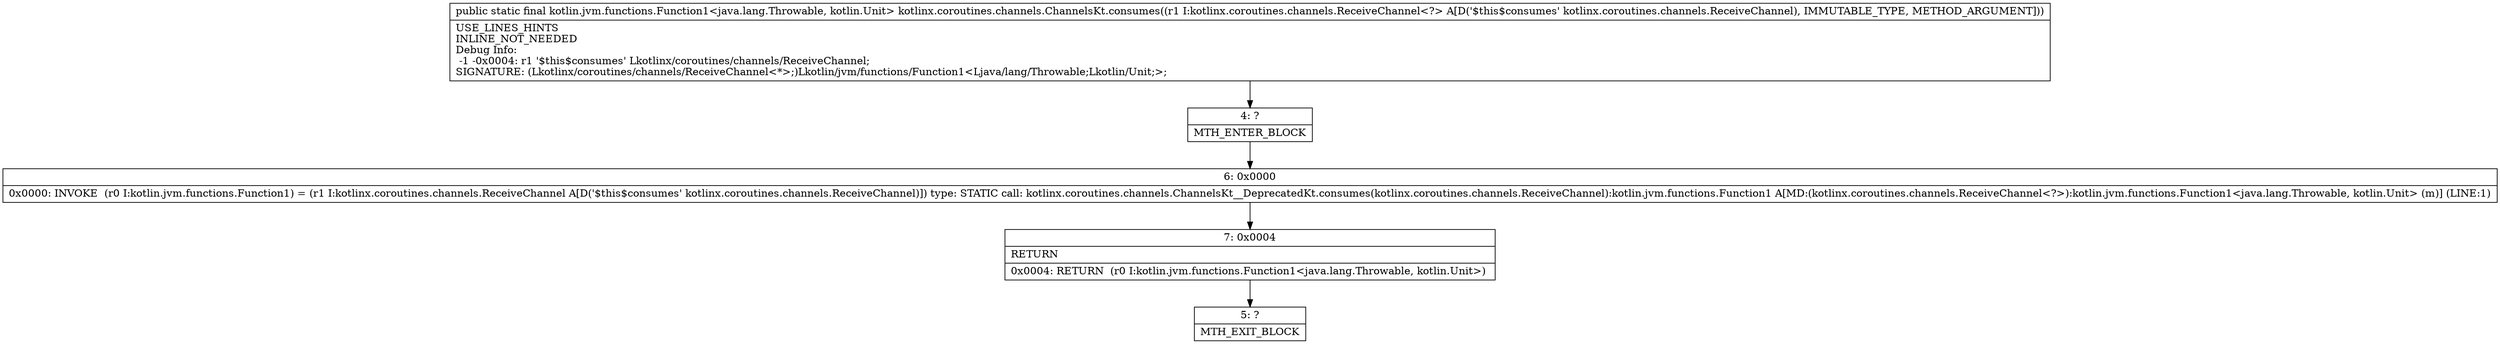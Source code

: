 digraph "CFG forkotlinx.coroutines.channels.ChannelsKt.consumes(Lkotlinx\/coroutines\/channels\/ReceiveChannel;)Lkotlin\/jvm\/functions\/Function1;" {
Node_4 [shape=record,label="{4\:\ ?|MTH_ENTER_BLOCK\l}"];
Node_6 [shape=record,label="{6\:\ 0x0000|0x0000: INVOKE  (r0 I:kotlin.jvm.functions.Function1) = (r1 I:kotlinx.coroutines.channels.ReceiveChannel A[D('$this$consumes' kotlinx.coroutines.channels.ReceiveChannel)]) type: STATIC call: kotlinx.coroutines.channels.ChannelsKt__DeprecatedKt.consumes(kotlinx.coroutines.channels.ReceiveChannel):kotlin.jvm.functions.Function1 A[MD:(kotlinx.coroutines.channels.ReceiveChannel\<?\>):kotlin.jvm.functions.Function1\<java.lang.Throwable, kotlin.Unit\> (m)] (LINE:1)\l}"];
Node_7 [shape=record,label="{7\:\ 0x0004|RETURN\l|0x0004: RETURN  (r0 I:kotlin.jvm.functions.Function1\<java.lang.Throwable, kotlin.Unit\>) \l}"];
Node_5 [shape=record,label="{5\:\ ?|MTH_EXIT_BLOCK\l}"];
MethodNode[shape=record,label="{public static final kotlin.jvm.functions.Function1\<java.lang.Throwable, kotlin.Unit\> kotlinx.coroutines.channels.ChannelsKt.consumes((r1 I:kotlinx.coroutines.channels.ReceiveChannel\<?\> A[D('$this$consumes' kotlinx.coroutines.channels.ReceiveChannel), IMMUTABLE_TYPE, METHOD_ARGUMENT]))  | USE_LINES_HINTS\lINLINE_NOT_NEEDED\lDebug Info:\l  \-1 \-0x0004: r1 '$this$consumes' Lkotlinx\/coroutines\/channels\/ReceiveChannel;\lSIGNATURE: (Lkotlinx\/coroutines\/channels\/ReceiveChannel\<*\>;)Lkotlin\/jvm\/functions\/Function1\<Ljava\/lang\/Throwable;Lkotlin\/Unit;\>;\l}"];
MethodNode -> Node_4;Node_4 -> Node_6;
Node_6 -> Node_7;
Node_7 -> Node_5;
}

